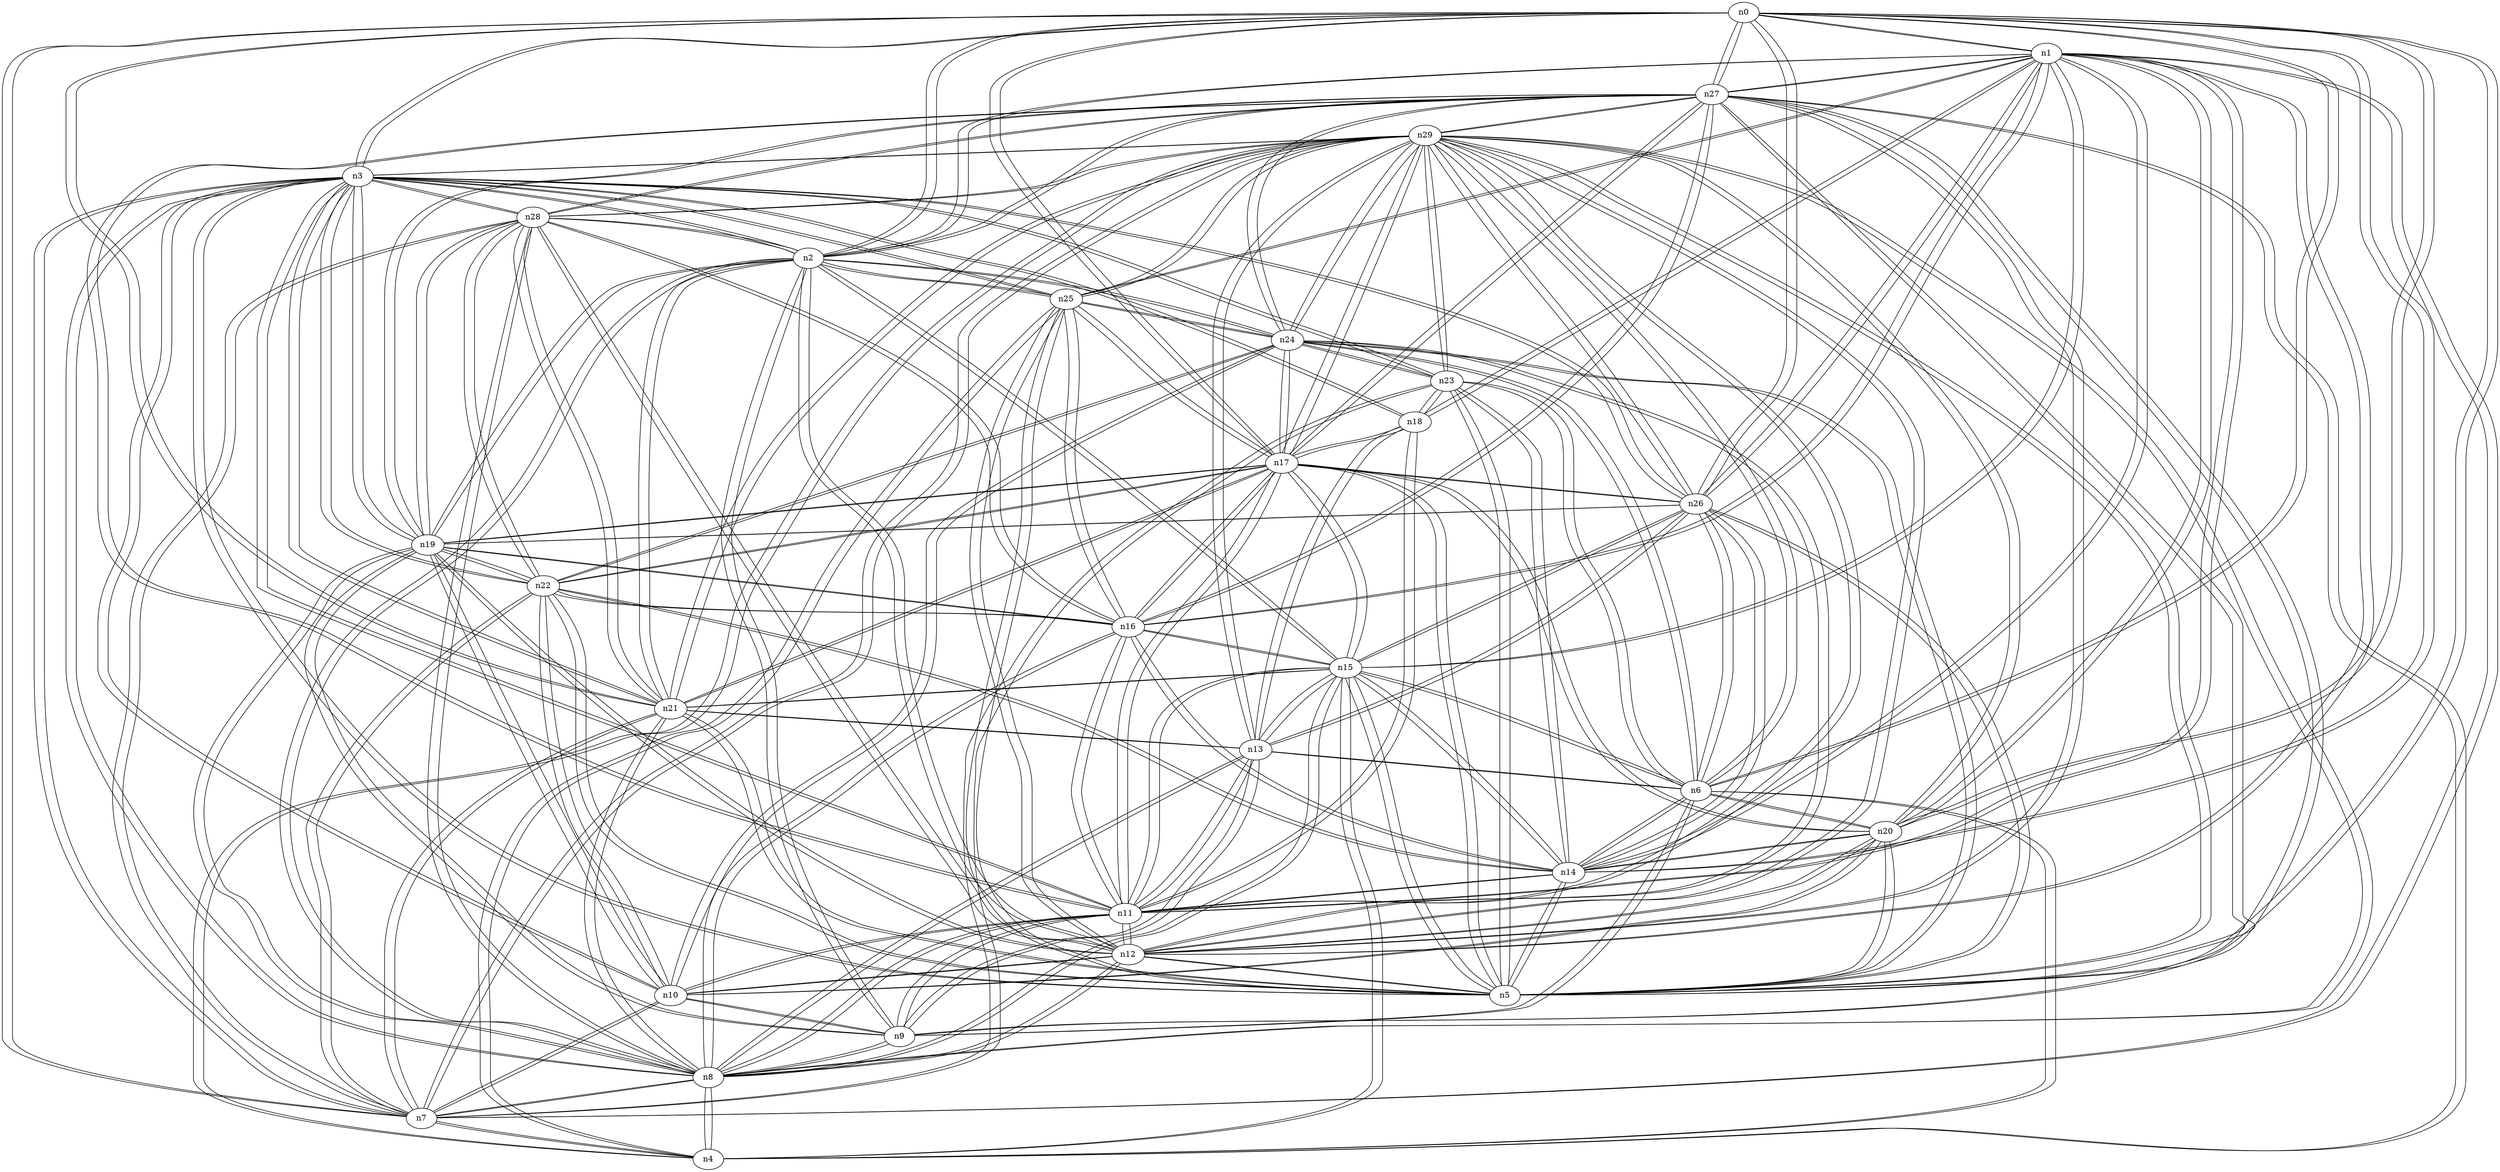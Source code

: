 graph {
n0;
n1;
n2;
n3;
n4;
n5;
n6;
n7;
n8;
n9;
n10;
n11;
n12;
n13;
n14;
n15;
n16;
n17;
n18;
n19;
n20;
n21;
n22;
n23;
n24;
n25;
n26;
n27;
n28;
n29;
n0 -- n17;
n0 -- n1;
n0 -- n27;
n0 -- n14;
n0 -- n6;
n0 -- n7;
n0 -- n5;
n0 -- n21;
n0 -- n20;
n0 -- n2;
n0 -- n3;
n0 -- n26;
n1 -- n27;
n1 -- n12;
n1 -- n14;
n1 -- n16;
n1 -- n15;
n1 -- n20;
n1 -- n11;
n1 -- n18;
n1 -- n0;
n1 -- n25;
n1 -- n7;
n1 -- n2;
n1 -- n26;
n2 -- n19;
n2 -- n27;
n2 -- n12;
n2 -- n21;
n2 -- n15;
n2 -- n3;
n2 -- n9;
n2 -- n1;
n2 -- n0;
n2 -- n25;
n2 -- n8;
n2 -- n24;
n2 -- n28;
n3 -- n19;
n3 -- n21;
n3 -- n29;
n3 -- n11;
n3 -- n22;
n3 -- n18;
n3 -- n0;
n3 -- n25;
n3 -- n7;
n3 -- n23;
n3 -- n5;
n3 -- n8;
n3 -- n10;
n3 -- n2;
n3 -- n28;
n3 -- n26;
n4 -- n27;
n4 -- n25;
n4 -- n6;
n4 -- n7;
n4 -- n8;
n4 -- n15;
n4 -- n29;
n5 -- n27;
n5 -- n12;
n5 -- n14;
n5 -- n21;
n5 -- n15;
n5 -- n20;
n5 -- n29;
n5 -- n3;
n5 -- n22;
n5 -- n17;
n5 -- n0;
n5 -- n25;
n5 -- n23;
n5 -- n24;
n5 -- n26;
n6 -- n9;
n6 -- n4;
n6 -- n0;
n6 -- n14;
n6 -- n23;
n6 -- n15;
n6 -- n20;
n6 -- n29;
n6 -- n24;
n6 -- n13;
n6 -- n26;
n7 -- n22;
n7 -- n1;
n7 -- n4;
n7 -- n0;
n7 -- n23;
n7 -- n21;
n7 -- n8;
n7 -- n10;
n7 -- n29;
n7 -- n3;
n7 -- n28;
n8 -- n19;
n8 -- n12;
n8 -- n16;
n8 -- n21;
n8 -- n15;
n8 -- n29;
n8 -- n3;
n8 -- n11;
n8 -- n13;
n8 -- n9;
n8 -- n4;
n8 -- n7;
n8 -- n2;
n8 -- n28;
n9 -- n19;
n9 -- n27;
n9 -- n6;
n9 -- n8;
n9 -- n10;
n9 -- n2;
n9 -- n13;
n9 -- n11;
n10 -- n22;
n10 -- n9;
n10 -- n19;
n10 -- n12;
n10 -- n7;
n10 -- n20;
n10 -- n3;
n10 -- n11;
n10 -- n24;
n11 -- n27;
n11 -- n12;
n11 -- n14;
n11 -- n16;
n11 -- n15;
n11 -- n29;
n11 -- n3;
n11 -- n13;
n11 -- n9;
n11 -- n18;
n11 -- n1;
n11 -- n17;
n11 -- n8;
n11 -- n10;
n12 -- n19;
n12 -- n27;
n12 -- n20;
n12 -- n29;
n12 -- n11;
n12 -- n1;
n12 -- n25;
n12 -- n5;
n12 -- n8;
n12 -- n10;
n12 -- n2;
n12 -- n24;
n12 -- n28;
n13 -- n9;
n13 -- n18;
n13 -- n6;
n13 -- n21;
n13 -- n8;
n13 -- n15;
n13 -- n29;
n13 -- n11;
n13 -- n26;
n14 -- n22;
n14 -- n1;
n14 -- n0;
n14 -- n6;
n14 -- n23;
n14 -- n16;
n14 -- n5;
n14 -- n15;
n14 -- n20;
n14 -- n11;
n14 -- n26;
n15 -- n14;
n15 -- n6;
n15 -- n16;
n15 -- n21;
n15 -- n13;
n15 -- n11;
n15 -- n1;
n15 -- n4;
n15 -- n17;
n15 -- n5;
n15 -- n8;
n15 -- n2;
n15 -- n26;
n16 -- n22;
n16 -- n19;
n16 -- n1;
n16 -- n27;
n16 -- n17;
n16 -- n14;
n16 -- n25;
n16 -- n8;
n16 -- n15;
n16 -- n11;
n16 -- n28;
n17 -- n19;
n17 -- n27;
n17 -- n16;
n17 -- n21;
n17 -- n15;
n17 -- n20;
n17 -- n29;
n17 -- n11;
n17 -- n22;
n17 -- n18;
n17 -- n0;
n17 -- n25;
n17 -- n5;
n17 -- n24;
n17 -- n26;
n18 -- n1;
n18 -- n17;
n18 -- n23;
n18 -- n3;
n18 -- n11;
n18 -- n13;
n19 -- n22;
n19 -- n9;
n19 -- n17;
n19 -- n27;
n19 -- n12;
n19 -- n16;
n19 -- n8;
n19 -- n10;
n19 -- n2;
n19 -- n3;
n19 -- n28;
n19 -- n26;
n20 -- n1;
n20 -- n17;
n20 -- n0;
n20 -- n12;
n20 -- n14;
n20 -- n6;
n20 -- n5;
n20 -- n10;
n20 -- n29;
n21 -- n17;
n21 -- n0;
n21 -- n7;
n21 -- n5;
n21 -- n8;
n21 -- n15;
n21 -- n2;
n21 -- n29;
n21 -- n3;
n21 -- n13;
n21 -- n28;
n22 -- n19;
n22 -- n17;
n22 -- n14;
n22 -- n16;
n22 -- n7;
n22 -- n5;
n22 -- n10;
n22 -- n3;
n22 -- n24;
n22 -- n28;
n23 -- n18;
n23 -- n14;
n23 -- n6;
n23 -- n7;
n23 -- n5;
n23 -- n29;
n23 -- n3;
n23 -- n24;
n24 -- n22;
n24 -- n17;
n24 -- n27;
n24 -- n12;
n24 -- n25;
n24 -- n6;
n24 -- n23;
n24 -- n5;
n24 -- n10;
n24 -- n2;
n24 -- n29;
n25 -- n17;
n25 -- n1;
n25 -- n4;
n25 -- n12;
n25 -- n16;
n25 -- n5;
n25 -- n2;
n25 -- n29;
n25 -- n24;
n25 -- n3;
n26 -- n19;
n26 -- n1;
n26 -- n17;
n26 -- n0;
n26 -- n14;
n26 -- n6;
n26 -- n5;
n26 -- n15;
n26 -- n29;
n26 -- n3;
n26 -- n13;
n27 -- n19;
n27 -- n12;
n27 -- n16;
n27 -- n29;
n27 -- n11;
n27 -- n9;
n27 -- n1;
n27 -- n17;
n27 -- n4;
n27 -- n0;
n27 -- n5;
n27 -- n2;
n27 -- n24;
n27 -- n28;
n28 -- n22;
n28 -- n19;
n28 -- n27;
n28 -- n12;
n28 -- n16;
n28 -- n7;
n28 -- n21;
n28 -- n8;
n28 -- n2;
n28 -- n29;
n28 -- n3;
n29 -- n27;
n29 -- n12;
n29 -- n6;
n29 -- n21;
n29 -- n20;
n29 -- n3;
n29 -- n11;
n29 -- n13;
n29 -- n17;
n29 -- n4;
n29 -- n25;
n29 -- n7;
n29 -- n23;
n29 -- n5;
n29 -- n8;
n29 -- n28;
n29 -- n24;
n29 -- n26;
}
